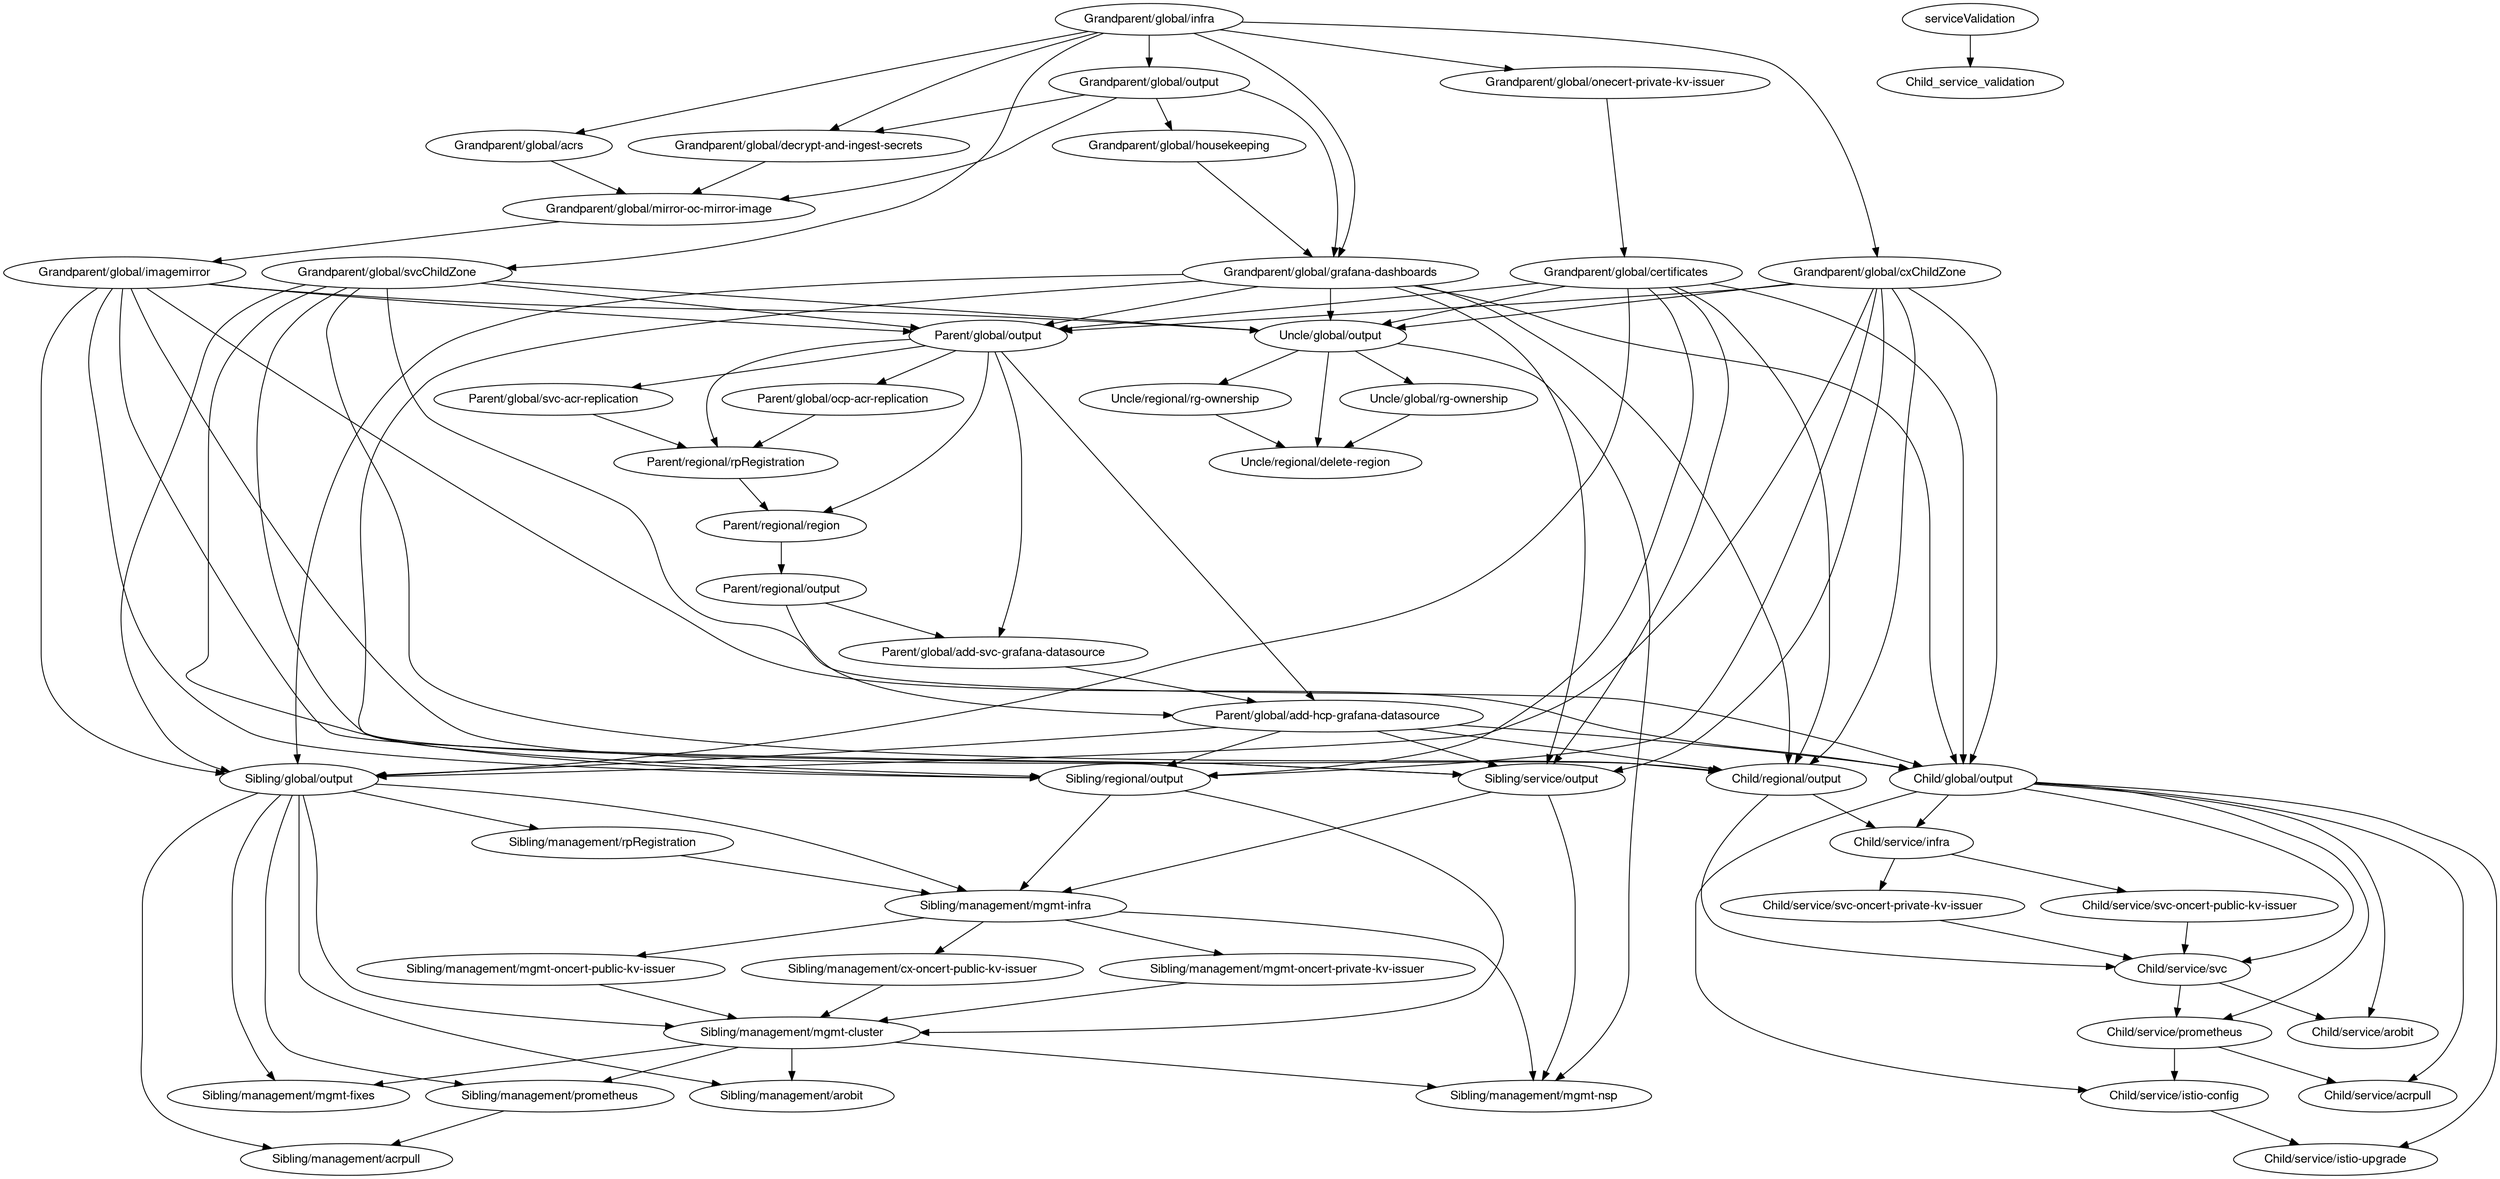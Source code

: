 digraph regexp { 
 fontname="Helvetica,Arial,sans-serif"
 node [fontname="Helvetica,Arial,sans-serif"]
 edge [fontname="Helvetica,Arial,sans-serif"]
 "Grandparent_global_acrs" [label="Grandparent/global/acrs"];
 "Grandparent_global_acrs" -> "Grandparent_global_mirror-oc-mirror-image";
 "Grandparent_global_certificates" [label="Grandparent/global/certificates"];
 "Grandparent_global_certificates" -> "Child_global_output";
 "Grandparent_global_certificates" -> "Child_regional_output";
 "Grandparent_global_certificates" -> "Sibling_global_output";
 "Grandparent_global_certificates" -> "Sibling_regional_output";
 "Grandparent_global_certificates" -> "Sibling_service_output";
 "Grandparent_global_certificates" -> "Parent_global_output";
 "Grandparent_global_certificates" -> "Uncle_global_output";
 "Grandparent_global_cxChildZone" [label="Grandparent/global/cxChildZone"];
 "Grandparent_global_cxChildZone" -> "Child_global_output";
 "Grandparent_global_cxChildZone" -> "Child_regional_output";
 "Grandparent_global_cxChildZone" -> "Sibling_global_output";
 "Grandparent_global_cxChildZone" -> "Sibling_regional_output";
 "Grandparent_global_cxChildZone" -> "Sibling_service_output";
 "Grandparent_global_cxChildZone" -> "Parent_global_output";
 "Grandparent_global_cxChildZone" -> "Uncle_global_output";
 "Grandparent_global_decrypt-and-ingest-secrets" [label="Grandparent/global/decrypt-and-ingest-secrets"];
 "Grandparent_global_decrypt-and-ingest-secrets" -> "Grandparent_global_mirror-oc-mirror-image";
 "Grandparent_global_grafana-dashboards" [label="Grandparent/global/grafana-dashboards"];
 "Grandparent_global_grafana-dashboards" -> "Child_global_output";
 "Grandparent_global_grafana-dashboards" -> "Child_regional_output";
 "Grandparent_global_grafana-dashboards" -> "Sibling_global_output";
 "Grandparent_global_grafana-dashboards" -> "Sibling_regional_output";
 "Grandparent_global_grafana-dashboards" -> "Sibling_service_output";
 "Grandparent_global_grafana-dashboards" -> "Parent_global_output";
 "Grandparent_global_grafana-dashboards" -> "Uncle_global_output";
 "Grandparent_global_housekeeping" [label="Grandparent/global/housekeeping"];
 "Grandparent_global_housekeeping" -> "Grandparent_global_grafana-dashboards";
 "Grandparent_global_imagemirror" [label="Grandparent/global/imagemirror"];
 "Grandparent_global_imagemirror" -> "Child_global_output";
 "Grandparent_global_imagemirror" -> "Child_regional_output";
 "Grandparent_global_imagemirror" -> "Sibling_global_output";
 "Grandparent_global_imagemirror" -> "Sibling_regional_output";
 "Grandparent_global_imagemirror" -> "Sibling_service_output";
 "Grandparent_global_imagemirror" -> "Parent_global_output";
 "Grandparent_global_imagemirror" -> "Uncle_global_output";
 "Grandparent_global_infra" [label="Grandparent/global/infra"];
 "Grandparent_global_infra" -> "Grandparent_global_acrs";
 "Grandparent_global_infra" -> "Grandparent_global_cxChildZone";
 "Grandparent_global_infra" -> "Grandparent_global_decrypt-and-ingest-secrets";
 "Grandparent_global_infra" -> "Grandparent_global_grafana-dashboards";
 "Grandparent_global_infra" -> "Grandparent_global_onecert-private-kv-issuer";
 "Grandparent_global_infra" -> "Grandparent_global_output";
 "Grandparent_global_infra" -> "Grandparent_global_svcChildZone";
 "Grandparent_global_mirror-oc-mirror-image" [label="Grandparent/global/mirror-oc-mirror-image"];
 "Grandparent_global_mirror-oc-mirror-image" -> "Grandparent_global_imagemirror";
 "Grandparent_global_onecert-private-kv-issuer" [label="Grandparent/global/onecert-private-kv-issuer"];
 "Grandparent_global_onecert-private-kv-issuer" -> "Grandparent_global_certificates";
 "Grandparent_global_output" [label="Grandparent/global/output"];
 "Grandparent_global_output" -> "Grandparent_global_decrypt-and-ingest-secrets";
 "Grandparent_global_output" -> "Grandparent_global_grafana-dashboards";
 "Grandparent_global_output" -> "Grandparent_global_housekeeping";
 "Grandparent_global_output" -> "Grandparent_global_mirror-oc-mirror-image";
 "Grandparent_global_svcChildZone" [label="Grandparent/global/svcChildZone"];
 "Grandparent_global_svcChildZone" -> "Child_global_output";
 "Grandparent_global_svcChildZone" -> "Child_regional_output";
 "Grandparent_global_svcChildZone" -> "Sibling_global_output";
 "Grandparent_global_svcChildZone" -> "Sibling_regional_output";
 "Grandparent_global_svcChildZone" -> "Sibling_service_output";
 "Grandparent_global_svcChildZone" -> "Parent_global_output";
 "Grandparent_global_svcChildZone" -> "Uncle_global_output";
 "Parent_global_add-hcp-grafana-datasource" [label="Parent/global/add-hcp-grafana-datasource"];
 "Parent_global_add-hcp-grafana-datasource" -> "Child_global_output";
 "Parent_global_add-hcp-grafana-datasource" -> "Child_regional_output";
 "Parent_global_add-hcp-grafana-datasource" -> "Sibling_global_output";
 "Parent_global_add-hcp-grafana-datasource" -> "Sibling_regional_output";
 "Parent_global_add-hcp-grafana-datasource" -> "Sibling_service_output";
 "Parent_global_add-svc-grafana-datasource" [label="Parent/global/add-svc-grafana-datasource"];
 "Parent_global_add-svc-grafana-datasource" -> "Parent_global_add-hcp-grafana-datasource";
 "Parent_global_ocp-acr-replication" [label="Parent/global/ocp-acr-replication"];
 "Parent_global_ocp-acr-replication" -> "Parent_regional_rpRegistration";
 "Parent_global_output" [label="Parent/global/output"];
 "Parent_global_output" -> "Parent_global_add-hcp-grafana-datasource";
 "Parent_global_output" -> "Parent_global_add-svc-grafana-datasource";
 "Parent_global_output" -> "Parent_global_ocp-acr-replication";
 "Parent_global_output" -> "Parent_global_svc-acr-replication";
 "Parent_global_output" -> "Parent_regional_region";
 "Parent_global_output" -> "Parent_regional_rpRegistration";
 "Parent_global_svc-acr-replication" [label="Parent/global/svc-acr-replication"];
 "Parent_global_svc-acr-replication" -> "Parent_regional_rpRegistration";
 "Parent_regional_output" [label="Parent/regional/output"];
 "Parent_regional_output" -> "Parent_global_add-hcp-grafana-datasource";
 "Parent_regional_output" -> "Parent_global_add-svc-grafana-datasource";
 "Parent_regional_region" [label="Parent/regional/region"];
 "Parent_regional_region" -> "Parent_regional_output";
 "Parent_regional_rpRegistration" [label="Parent/regional/rpRegistration"];
 "Parent_regional_rpRegistration" -> "Parent_regional_region";
 "Child_global_output" [label="Child/global/output"];
 "Child_global_output" -> "Child_service_acrpull";
 "Child_global_output" -> "Child_service_arobit";
 "Child_global_output" -> "Child_service_infra";
 "Child_global_output" -> "Child_service_istio-config";
 "Child_global_output" -> "Child_service_istio-upgrade";
 "Child_global_output" -> "Child_service_prometheus";
 "Child_global_output" -> "Child_service_svc";
 "Child_regional_output" [label="Child/regional/output"];
 "Child_regional_output" -> "Child_service_infra";
 "Child_regional_output" -> "Child_service_svc";
 "Child_service_acrpull" [label="Child/service/acrpull"];
 "Child_service_arobit" [label="Child/service/arobit"];
 "Child_service_infra" [label="Child/service/infra"];
 "Child_service_infra" -> "Child_service_svc-oncert-private-kv-issuer";
 "Child_service_infra" -> "Child_service_svc-oncert-public-kv-issuer";
 "Child_service_istio-config" [label="Child/service/istio-config"];
 "Child_service_istio-config" -> "Child_service_istio-upgrade";
 "Child_service_istio-upgrade" [label="Child/service/istio-upgrade"];
 "Child_service_prometheus" [label="Child/service/prometheus"];
 "Child_service_prometheus" -> "Child_service_acrpull";
 "Child_service_prometheus" -> "Child_service_istio-config";
 "Child_service_svc" [label="Child/service/svc"];
 "Child_service_svc" -> "Child_service_arobit";
 "Child_service_svc" -> "Child_service_prometheus";
 "Child_service_svc-oncert-private-kv-issuer" [label="Child/service/svc-oncert-private-kv-issuer"];
 "Child_service_svc-oncert-private-kv-issuer" -> "Child_service_svc";
 "Child_service_svc-oncert-public-kv-issuer" [label="Child/service/svc-oncert-public-kv-issuer"];
 "Child_service_svc-oncert-public-kv-issuer" -> "Child_service_svc";
 "Sibling_global_output" [label="Sibling/global/output"];
 "Sibling_global_output" -> "Sibling_management_acrpull";
 "Sibling_global_output" -> "Sibling_management_arobit";
 "Sibling_global_output" -> "Sibling_management_mgmt-cluster";
 "Sibling_global_output" -> "Sibling_management_mgmt-fixes";
 "Sibling_global_output" -> "Sibling_management_mgmt-infra";
 "Sibling_global_output" -> "Sibling_management_prometheus";
 "Sibling_global_output" -> "Sibling_management_rpRegistration";
 "Sibling_management_acrpull" [label="Sibling/management/acrpull"];
 "Sibling_management_arobit" [label="Sibling/management/arobit"];
 "Sibling_management_cx-oncert-public-kv-issuer" [label="Sibling/management/cx-oncert-public-kv-issuer"];
 "Sibling_management_cx-oncert-public-kv-issuer" -> "Sibling_management_mgmt-cluster";
 "Sibling_management_mgmt-cluster" [label="Sibling/management/mgmt-cluster"];
 "Sibling_management_mgmt-cluster" -> "Sibling_management_arobit";
 "Sibling_management_mgmt-cluster" -> "Sibling_management_mgmt-fixes";
 "Sibling_management_mgmt-cluster" -> "Sibling_management_mgmt-nsp";
 "Sibling_management_mgmt-cluster" -> "Sibling_management_prometheus";
 "Sibling_management_mgmt-fixes" [label="Sibling/management/mgmt-fixes"];
 "Sibling_management_mgmt-infra" [label="Sibling/management/mgmt-infra"];
 "Sibling_management_mgmt-infra" -> "Sibling_management_cx-oncert-public-kv-issuer";
 "Sibling_management_mgmt-infra" -> "Sibling_management_mgmt-nsp";
 "Sibling_management_mgmt-infra" -> "Sibling_management_mgmt-oncert-private-kv-issuer";
 "Sibling_management_mgmt-infra" -> "Sibling_management_mgmt-oncert-public-kv-issuer";
 "Sibling_management_mgmt-nsp" [label="Sibling/management/mgmt-nsp"];
 "Sibling_management_mgmt-oncert-private-kv-issuer" [label="Sibling/management/mgmt-oncert-private-kv-issuer"];
 "Sibling_management_mgmt-oncert-private-kv-issuer" -> "Sibling_management_mgmt-cluster";
 "Sibling_management_mgmt-oncert-public-kv-issuer" [label="Sibling/management/mgmt-oncert-public-kv-issuer"];
 "Sibling_management_mgmt-oncert-public-kv-issuer" -> "Sibling_management_mgmt-cluster";
 "Sibling_management_prometheus" [label="Sibling/management/prometheus"];
 "Sibling_management_prometheus" -> "Sibling_management_acrpull";
 "Sibling_management_rpRegistration" [label="Sibling/management/rpRegistration"];
 "Sibling_management_rpRegistration" -> "Sibling_management_mgmt-infra";
 "Sibling_regional_output" [label="Sibling/regional/output"];
 "Sibling_regional_output" -> "Sibling_management_mgmt-cluster";
 "Sibling_regional_output" -> "Sibling_management_mgmt-infra";
 "Sibling_service_output" [label="Sibling/service/output"];
 "Sibling_service_output" -> "Sibling_management_mgmt-infra";
 "Sibling_service_output" -> "Sibling_management_mgmt-nsp";
 "Uncle_global_output" [label="Uncle/global/output"];
 "Uncle_global_output" -> "Sibling_management_mgmt-nsp";
 "Uncle_global_output" -> "Uncle_global_rg-ownership";
 "Uncle_global_output" -> "Uncle_regional_delete-region";
 "Uncle_global_output" -> "Uncle_regional_rg-ownership";
 "Uncle_global_rg-ownership" [label="Uncle/global/rg-ownership"];
 "Uncle_global_rg-ownership" -> "Uncle_regional_delete-region";
 "Uncle_regional_delete-region" [label="Uncle/regional/delete-region"];
 "Uncle_regional_rg-ownership" [label="Uncle/regional/rg-ownership"];
 "Uncle_regional_rg-ownership" -> "Uncle_regional_delete-region";
 "serviceValidation" -> "Child_service_validation";
}